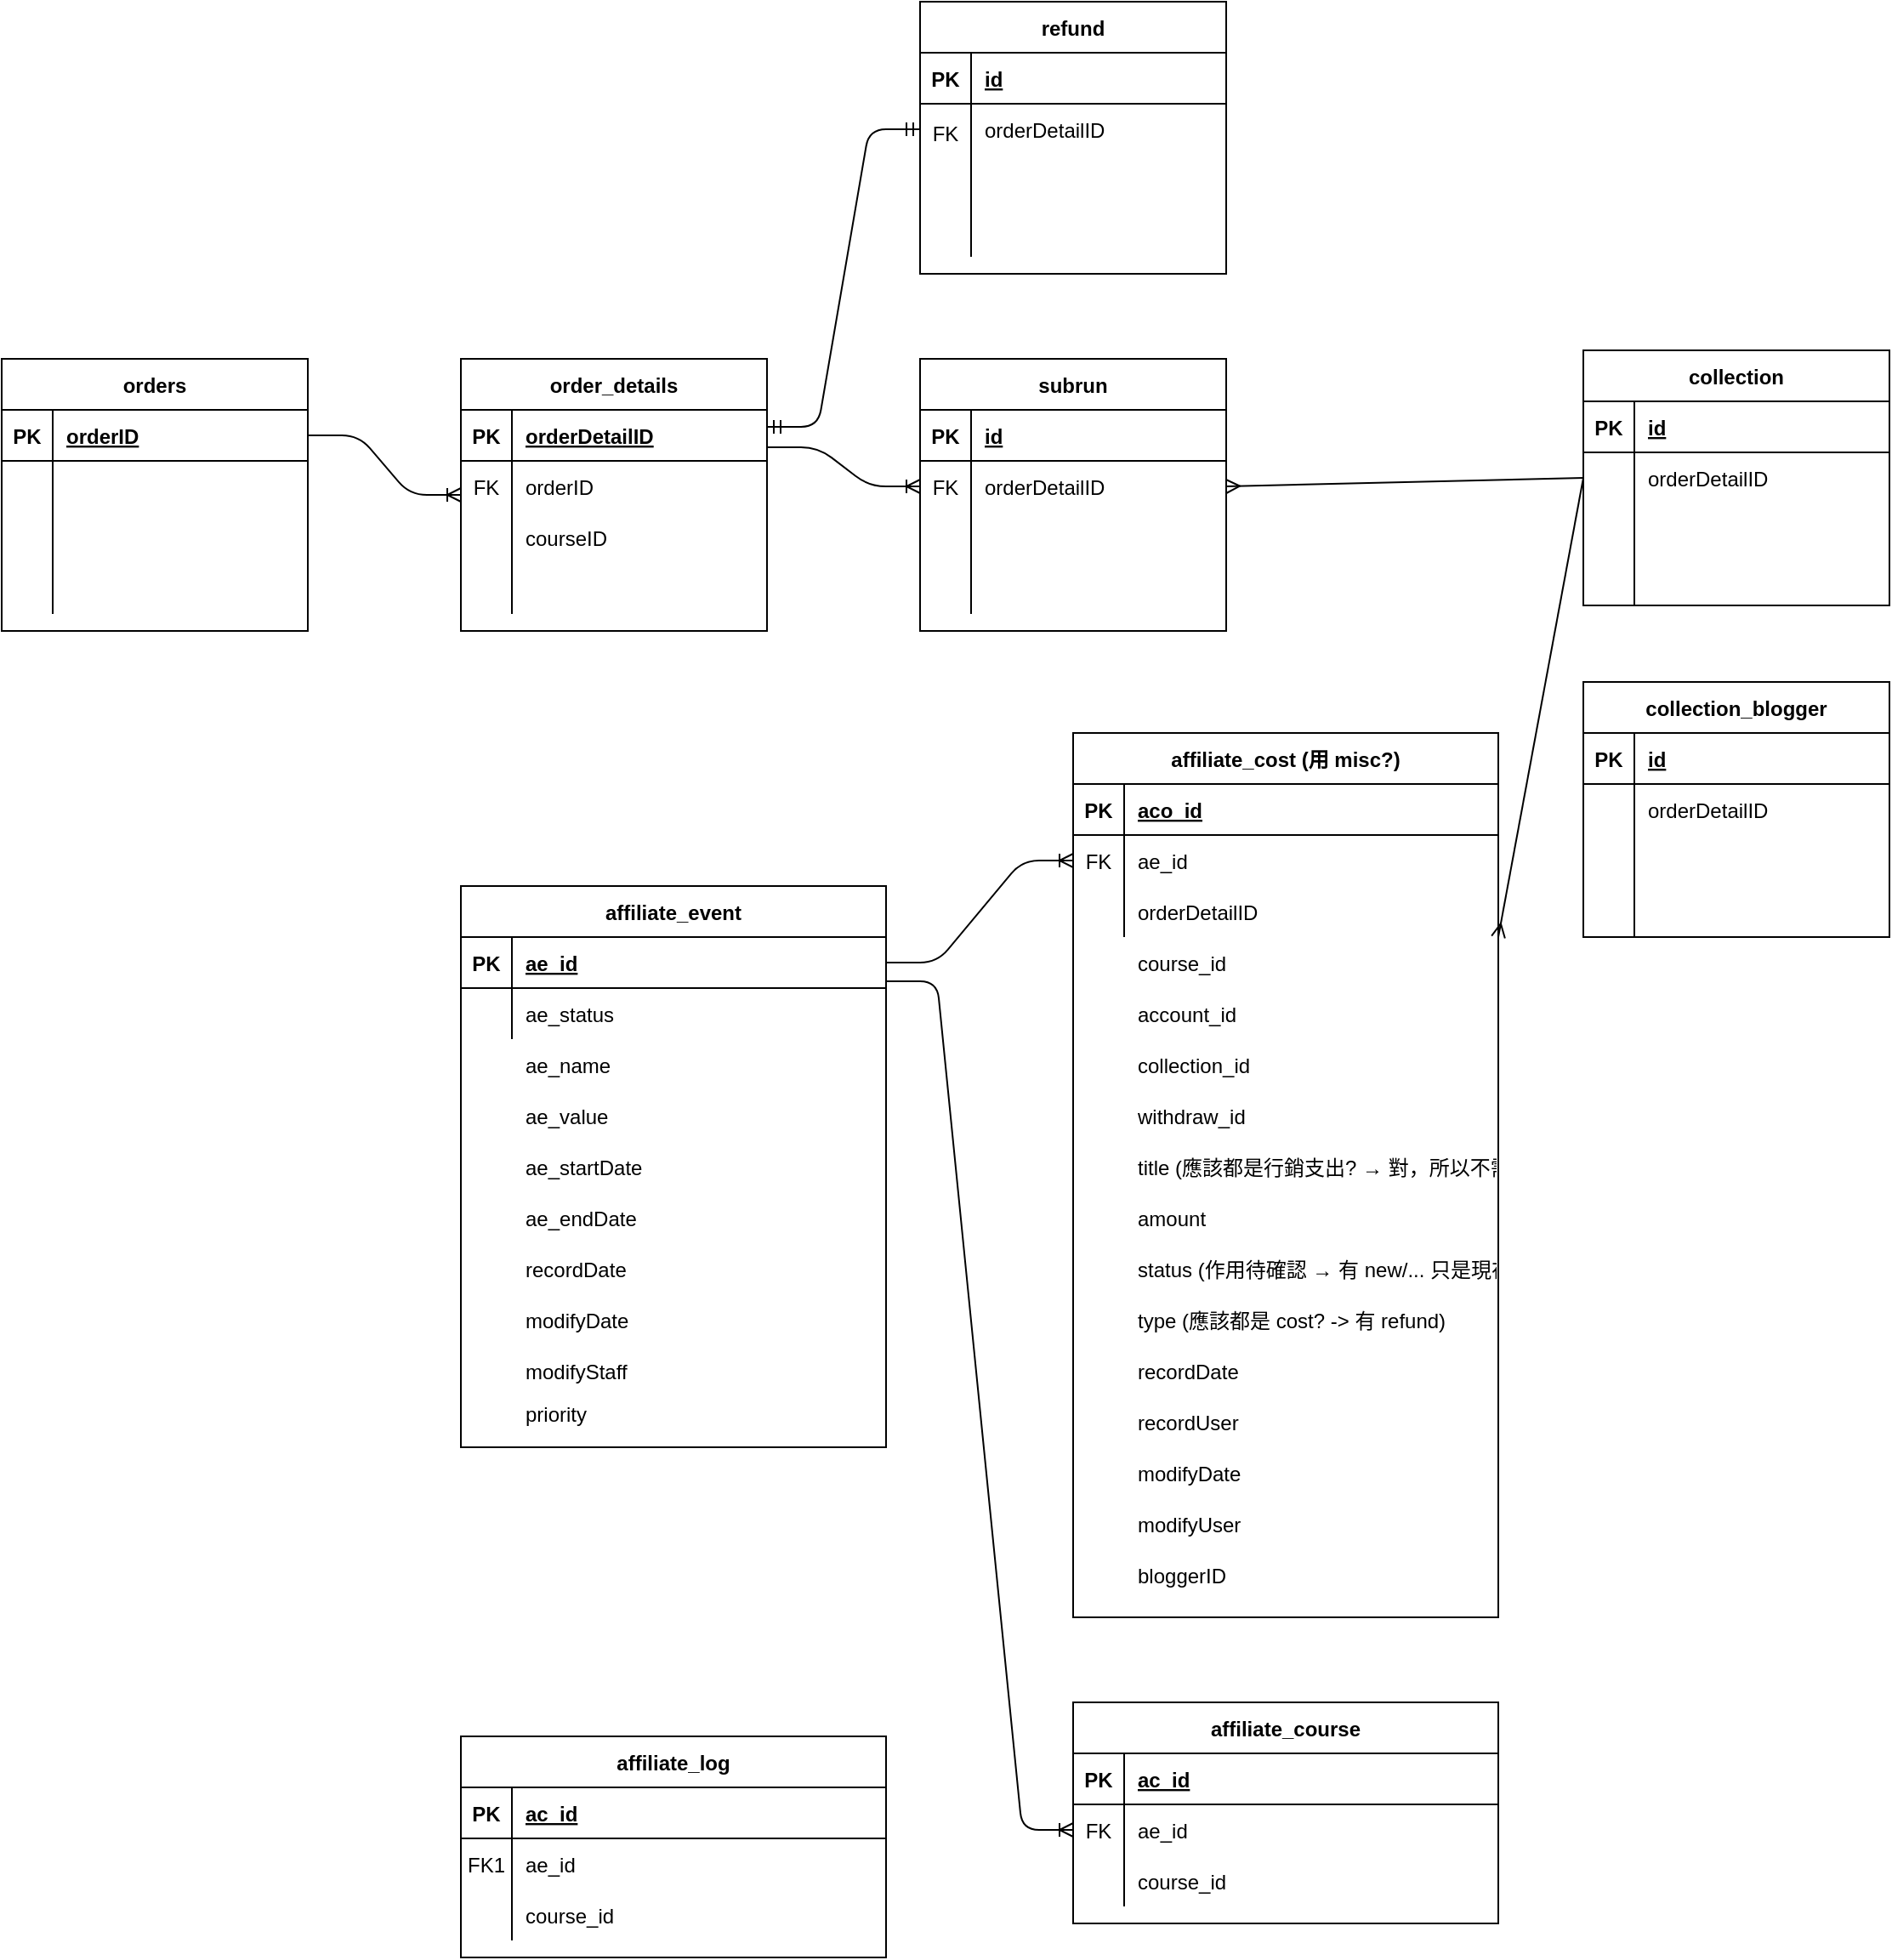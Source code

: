 <mxfile version="13.6.2" type="github">
  <diagram id="R2lEEEUBdFMjLlhIrx00" name="Page-1">
    <mxGraphModel dx="1796" dy="1650" grid="1" gridSize="10" guides="1" tooltips="1" connect="1" arrows="1" fold="1" page="1" pageScale="1" pageWidth="850" pageHeight="1100" math="0" shadow="0" extFonts="Permanent Marker^https://fonts.googleapis.com/css?family=Permanent+Marker">
      <root>
        <mxCell id="0" />
        <mxCell id="1" parent="0" />
        <mxCell id="XPg9PzQZyJ1UFa8llITL-59" value="account_id" style="shape=partialRectangle;overflow=hidden;connectable=0;fillColor=none;top=0;left=0;bottom=0;right=0;align=left;spacingLeft=6;" parent="1" vertex="1">
          <mxGeometry x="220" y="340" width="220" height="30" as="geometry" />
        </mxCell>
        <mxCell id="XPg9PzQZyJ1UFa8llITL-60" value="ae_name" style="shape=partialRectangle;overflow=hidden;connectable=0;fillColor=none;top=0;left=0;bottom=0;right=0;align=left;spacingLeft=6;" parent="1" vertex="1">
          <mxGeometry x="-140" y="370" width="220" height="30" as="geometry" />
        </mxCell>
        <mxCell id="XPg9PzQZyJ1UFa8llITL-61" value="ae_value" style="shape=partialRectangle;overflow=hidden;connectable=0;fillColor=none;top=0;left=0;bottom=0;right=0;align=left;spacingLeft=6;" parent="1" vertex="1">
          <mxGeometry x="-140" y="400" width="220" height="30" as="geometry" />
        </mxCell>
        <mxCell id="XPg9PzQZyJ1UFa8llITL-62" value="ae_startDate" style="shape=partialRectangle;overflow=hidden;connectable=0;fillColor=none;top=0;left=0;bottom=0;right=0;align=left;spacingLeft=6;" parent="1" vertex="1">
          <mxGeometry x="-140" y="430" width="220" height="30" as="geometry" />
        </mxCell>
        <mxCell id="XPg9PzQZyJ1UFa8llITL-63" value="ae_endDate" style="shape=partialRectangle;overflow=hidden;connectable=0;fillColor=none;top=0;left=0;bottom=0;right=0;align=left;spacingLeft=6;" parent="1" vertex="1">
          <mxGeometry x="-140" y="460" width="220" height="30" as="geometry" />
        </mxCell>
        <mxCell id="XPg9PzQZyJ1UFa8llITL-64" value="recordDate" style="shape=partialRectangle;overflow=hidden;connectable=0;fillColor=none;top=0;left=0;bottom=0;right=0;align=left;spacingLeft=6;" parent="1" vertex="1">
          <mxGeometry x="-140" y="490" width="220" height="30" as="geometry" />
        </mxCell>
        <mxCell id="XPg9PzQZyJ1UFa8llITL-65" value="modifyDate" style="shape=partialRectangle;overflow=hidden;connectable=0;fillColor=none;top=0;left=0;bottom=0;right=0;align=left;spacingLeft=6;" parent="1" vertex="1">
          <mxGeometry x="-140" y="520" width="220" height="30" as="geometry" />
        </mxCell>
        <mxCell id="XPg9PzQZyJ1UFa8llITL-66" value="modifyStaff" style="shape=partialRectangle;overflow=hidden;connectable=0;fillColor=none;top=0;left=0;bottom=0;right=0;align=left;spacingLeft=6;" parent="1" vertex="1">
          <mxGeometry x="-140" y="550" width="220" height="30" as="geometry" />
        </mxCell>
        <mxCell id="XPg9PzQZyJ1UFa8llITL-67" value="collection_id" style="shape=partialRectangle;overflow=hidden;connectable=0;fillColor=none;top=0;left=0;bottom=0;right=0;align=left;spacingLeft=6;" parent="1" vertex="1">
          <mxGeometry x="220" y="370" width="220" height="30" as="geometry" />
        </mxCell>
        <mxCell id="XPg9PzQZyJ1UFa8llITL-68" value="withdraw_id" style="shape=partialRectangle;overflow=hidden;connectable=0;fillColor=none;top=0;left=0;bottom=0;right=0;align=left;spacingLeft=6;" parent="1" vertex="1">
          <mxGeometry x="220" y="400" width="220" height="30" as="geometry" />
        </mxCell>
        <mxCell id="XPg9PzQZyJ1UFa8llITL-69" value="title (應該都是行銷支出? → 對，所以不需要)" style="shape=partialRectangle;overflow=hidden;connectable=0;fillColor=none;top=0;left=0;bottom=0;right=0;align=left;spacingLeft=6;" parent="1" vertex="1">
          <mxGeometry x="220" y="430" width="220" height="30" as="geometry" />
        </mxCell>
        <mxCell id="XPg9PzQZyJ1UFa8llITL-70" value="amount" style="shape=partialRectangle;overflow=hidden;connectable=0;fillColor=none;top=0;left=0;bottom=0;right=0;align=left;spacingLeft=6;" parent="1" vertex="1">
          <mxGeometry x="220" y="460" width="220" height="30" as="geometry" />
        </mxCell>
        <mxCell id="XPg9PzQZyJ1UFa8llITL-71" value="status (作用待確認 → 有 new/... 只是現在沒有 要加上)" style="shape=partialRectangle;overflow=hidden;connectable=0;fillColor=none;top=0;left=0;bottom=0;right=0;align=left;spacingLeft=6;" parent="1" vertex="1">
          <mxGeometry x="220" y="490" width="220" height="30" as="geometry" />
        </mxCell>
        <mxCell id="XPg9PzQZyJ1UFa8llITL-72" value="type (應該都是 cost? -&gt; 有 refund)" style="shape=partialRectangle;overflow=hidden;connectable=0;fillColor=none;top=0;left=0;bottom=0;right=0;align=left;spacingLeft=6;" parent="1" vertex="1">
          <mxGeometry x="220" y="520" width="220" height="30" as="geometry" />
        </mxCell>
        <mxCell id="XPg9PzQZyJ1UFa8llITL-73" value="recordDate" style="shape=partialRectangle;overflow=hidden;connectable=0;fillColor=none;top=0;left=0;bottom=0;right=0;align=left;spacingLeft=6;" parent="1" vertex="1">
          <mxGeometry x="220" y="550" width="220" height="30" as="geometry" />
        </mxCell>
        <mxCell id="XPg9PzQZyJ1UFa8llITL-74" value="recordUser" style="shape=partialRectangle;overflow=hidden;connectable=0;fillColor=none;top=0;left=0;bottom=0;right=0;align=left;spacingLeft=6;" parent="1" vertex="1">
          <mxGeometry x="220" y="580" width="220" height="30" as="geometry" />
        </mxCell>
        <mxCell id="XPg9PzQZyJ1UFa8llITL-75" value="modifyDate" style="shape=partialRectangle;overflow=hidden;connectable=0;fillColor=none;top=0;left=0;bottom=0;right=0;align=left;spacingLeft=6;" parent="1" vertex="1">
          <mxGeometry x="220" y="610" width="220" height="30" as="geometry" />
        </mxCell>
        <mxCell id="XPg9PzQZyJ1UFa8llITL-77" value="orders" style="shape=table;startSize=30;container=1;collapsible=1;childLayout=tableLayout;fixedRows=1;rowLines=0;fontStyle=1;align=center;resizeLast=1;" parent="1" vertex="1">
          <mxGeometry x="-440" y="-30" width="180" height="160" as="geometry" />
        </mxCell>
        <mxCell id="XPg9PzQZyJ1UFa8llITL-78" value="" style="shape=partialRectangle;collapsible=0;dropTarget=0;pointerEvents=0;fillColor=none;top=0;left=0;bottom=1;right=0;points=[[0,0.5],[1,0.5]];portConstraint=eastwest;" parent="XPg9PzQZyJ1UFa8llITL-77" vertex="1">
          <mxGeometry y="30" width="180" height="30" as="geometry" />
        </mxCell>
        <mxCell id="XPg9PzQZyJ1UFa8llITL-79" value="PK" style="shape=partialRectangle;connectable=0;fillColor=none;top=0;left=0;bottom=0;right=0;fontStyle=1;overflow=hidden;" parent="XPg9PzQZyJ1UFa8llITL-78" vertex="1">
          <mxGeometry width="30" height="30" as="geometry" />
        </mxCell>
        <mxCell id="XPg9PzQZyJ1UFa8llITL-80" value="orderID" style="shape=partialRectangle;connectable=0;fillColor=none;top=0;left=0;bottom=0;right=0;align=left;spacingLeft=6;fontStyle=5;overflow=hidden;" parent="XPg9PzQZyJ1UFa8llITL-78" vertex="1">
          <mxGeometry x="30" width="150" height="30" as="geometry" />
        </mxCell>
        <mxCell id="XPg9PzQZyJ1UFa8llITL-81" value="" style="shape=partialRectangle;collapsible=0;dropTarget=0;pointerEvents=0;fillColor=none;top=0;left=0;bottom=0;right=0;points=[[0,0.5],[1,0.5]];portConstraint=eastwest;" parent="XPg9PzQZyJ1UFa8llITL-77" vertex="1">
          <mxGeometry y="60" width="180" height="30" as="geometry" />
        </mxCell>
        <mxCell id="XPg9PzQZyJ1UFa8llITL-82" value="" style="shape=partialRectangle;connectable=0;fillColor=none;top=0;left=0;bottom=0;right=0;editable=1;overflow=hidden;" parent="XPg9PzQZyJ1UFa8llITL-81" vertex="1">
          <mxGeometry width="30" height="30" as="geometry" />
        </mxCell>
        <mxCell id="XPg9PzQZyJ1UFa8llITL-83" value="" style="shape=partialRectangle;connectable=0;fillColor=none;top=0;left=0;bottom=0;right=0;align=left;spacingLeft=6;overflow=hidden;" parent="XPg9PzQZyJ1UFa8llITL-81" vertex="1">
          <mxGeometry x="30" width="150" height="30" as="geometry" />
        </mxCell>
        <mxCell id="XPg9PzQZyJ1UFa8llITL-84" value="" style="shape=partialRectangle;collapsible=0;dropTarget=0;pointerEvents=0;fillColor=none;top=0;left=0;bottom=0;right=0;points=[[0,0.5],[1,0.5]];portConstraint=eastwest;" parent="XPg9PzQZyJ1UFa8llITL-77" vertex="1">
          <mxGeometry y="90" width="180" height="30" as="geometry" />
        </mxCell>
        <mxCell id="XPg9PzQZyJ1UFa8llITL-85" value="" style="shape=partialRectangle;connectable=0;fillColor=none;top=0;left=0;bottom=0;right=0;editable=1;overflow=hidden;" parent="XPg9PzQZyJ1UFa8llITL-84" vertex="1">
          <mxGeometry width="30" height="30" as="geometry" />
        </mxCell>
        <mxCell id="XPg9PzQZyJ1UFa8llITL-86" value="" style="shape=partialRectangle;connectable=0;fillColor=none;top=0;left=0;bottom=0;right=0;align=left;spacingLeft=6;overflow=hidden;" parent="XPg9PzQZyJ1UFa8llITL-84" vertex="1">
          <mxGeometry x="30" width="150" height="30" as="geometry" />
        </mxCell>
        <mxCell id="XPg9PzQZyJ1UFa8llITL-87" value="" style="shape=partialRectangle;collapsible=0;dropTarget=0;pointerEvents=0;fillColor=none;top=0;left=0;bottom=0;right=0;points=[[0,0.5],[1,0.5]];portConstraint=eastwest;" parent="XPg9PzQZyJ1UFa8llITL-77" vertex="1">
          <mxGeometry y="120" width="180" height="30" as="geometry" />
        </mxCell>
        <mxCell id="XPg9PzQZyJ1UFa8llITL-88" value="" style="shape=partialRectangle;connectable=0;fillColor=none;top=0;left=0;bottom=0;right=0;editable=1;overflow=hidden;" parent="XPg9PzQZyJ1UFa8llITL-87" vertex="1">
          <mxGeometry width="30" height="30" as="geometry" />
        </mxCell>
        <mxCell id="XPg9PzQZyJ1UFa8llITL-89" value="" style="shape=partialRectangle;connectable=0;fillColor=none;top=0;left=0;bottom=0;right=0;align=left;spacingLeft=6;overflow=hidden;" parent="XPg9PzQZyJ1UFa8llITL-87" vertex="1">
          <mxGeometry x="30" width="150" height="30" as="geometry" />
        </mxCell>
        <mxCell id="XPg9PzQZyJ1UFa8llITL-90" value="order_details" style="shape=table;startSize=30;container=1;collapsible=1;childLayout=tableLayout;fixedRows=1;rowLines=0;fontStyle=1;align=center;resizeLast=1;" parent="1" vertex="1">
          <mxGeometry x="-170" y="-30" width="180" height="160" as="geometry" />
        </mxCell>
        <mxCell id="XPg9PzQZyJ1UFa8llITL-91" value="" style="shape=partialRectangle;collapsible=0;dropTarget=0;pointerEvents=0;fillColor=none;top=0;left=0;bottom=1;right=0;points=[[0,0.5],[1,0.5]];portConstraint=eastwest;" parent="XPg9PzQZyJ1UFa8llITL-90" vertex="1">
          <mxGeometry y="30" width="180" height="30" as="geometry" />
        </mxCell>
        <mxCell id="XPg9PzQZyJ1UFa8llITL-92" value="PK" style="shape=partialRectangle;connectable=0;fillColor=none;top=0;left=0;bottom=0;right=0;fontStyle=1;overflow=hidden;" parent="XPg9PzQZyJ1UFa8llITL-91" vertex="1">
          <mxGeometry width="30" height="30" as="geometry" />
        </mxCell>
        <mxCell id="XPg9PzQZyJ1UFa8llITL-93" value="orderDetailID" style="shape=partialRectangle;connectable=0;fillColor=none;top=0;left=0;bottom=0;right=0;align=left;spacingLeft=6;fontStyle=5;overflow=hidden;" parent="XPg9PzQZyJ1UFa8llITL-91" vertex="1">
          <mxGeometry x="30" width="150" height="30" as="geometry" />
        </mxCell>
        <mxCell id="XPg9PzQZyJ1UFa8llITL-94" value="" style="shape=partialRectangle;collapsible=0;dropTarget=0;pointerEvents=0;fillColor=none;top=0;left=0;bottom=0;right=0;points=[[0,0.5],[1,0.5]];portConstraint=eastwest;" parent="XPg9PzQZyJ1UFa8llITL-90" vertex="1">
          <mxGeometry y="60" width="180" height="30" as="geometry" />
        </mxCell>
        <mxCell id="XPg9PzQZyJ1UFa8llITL-95" value="" style="shape=partialRectangle;connectable=0;fillColor=none;top=0;left=0;bottom=0;right=0;editable=1;overflow=hidden;" parent="XPg9PzQZyJ1UFa8llITL-94" vertex="1">
          <mxGeometry width="30" height="30" as="geometry" />
        </mxCell>
        <mxCell id="XPg9PzQZyJ1UFa8llITL-96" value="orderID" style="shape=partialRectangle;connectable=0;fillColor=none;top=0;left=0;bottom=0;right=0;align=left;spacingLeft=6;overflow=hidden;" parent="XPg9PzQZyJ1UFa8llITL-94" vertex="1">
          <mxGeometry x="30" width="150" height="30" as="geometry" />
        </mxCell>
        <mxCell id="XPg9PzQZyJ1UFa8llITL-97" value="" style="shape=partialRectangle;collapsible=0;dropTarget=0;pointerEvents=0;fillColor=none;top=0;left=0;bottom=0;right=0;points=[[0,0.5],[1,0.5]];portConstraint=eastwest;" parent="XPg9PzQZyJ1UFa8llITL-90" vertex="1">
          <mxGeometry y="90" width="180" height="30" as="geometry" />
        </mxCell>
        <mxCell id="XPg9PzQZyJ1UFa8llITL-98" value="" style="shape=partialRectangle;connectable=0;fillColor=none;top=0;left=0;bottom=0;right=0;editable=1;overflow=hidden;" parent="XPg9PzQZyJ1UFa8llITL-97" vertex="1">
          <mxGeometry width="30" height="30" as="geometry" />
        </mxCell>
        <mxCell id="XPg9PzQZyJ1UFa8llITL-99" value="" style="shape=partialRectangle;connectable=0;fillColor=none;top=0;left=0;bottom=0;right=0;align=left;spacingLeft=6;overflow=hidden;" parent="XPg9PzQZyJ1UFa8llITL-97" vertex="1">
          <mxGeometry x="30" width="150" height="30" as="geometry" />
        </mxCell>
        <mxCell id="XPg9PzQZyJ1UFa8llITL-100" value="" style="shape=partialRectangle;collapsible=0;dropTarget=0;pointerEvents=0;fillColor=none;top=0;left=0;bottom=0;right=0;points=[[0,0.5],[1,0.5]];portConstraint=eastwest;" parent="XPg9PzQZyJ1UFa8llITL-90" vertex="1">
          <mxGeometry y="120" width="180" height="30" as="geometry" />
        </mxCell>
        <mxCell id="XPg9PzQZyJ1UFa8llITL-101" value="" style="shape=partialRectangle;connectable=0;fillColor=none;top=0;left=0;bottom=0;right=0;editable=1;overflow=hidden;" parent="XPg9PzQZyJ1UFa8llITL-100" vertex="1">
          <mxGeometry width="30" height="30" as="geometry" />
        </mxCell>
        <mxCell id="XPg9PzQZyJ1UFa8llITL-102" value="" style="shape=partialRectangle;connectable=0;fillColor=none;top=0;left=0;bottom=0;right=0;align=left;spacingLeft=6;overflow=hidden;" parent="XPg9PzQZyJ1UFa8llITL-100" vertex="1">
          <mxGeometry x="30" width="150" height="30" as="geometry" />
        </mxCell>
        <mxCell id="XPg9PzQZyJ1UFa8llITL-76" value="modifyUser" style="shape=partialRectangle;overflow=hidden;connectable=0;fillColor=none;top=0;left=0;bottom=0;right=0;align=left;spacingLeft=6;" parent="1" vertex="1">
          <mxGeometry x="220" y="640" width="220" height="30" as="geometry" />
        </mxCell>
        <mxCell id="XPg9PzQZyJ1UFa8llITL-103" value="subrun" style="shape=table;startSize=30;container=1;collapsible=1;childLayout=tableLayout;fixedRows=1;rowLines=0;fontStyle=1;align=center;resizeLast=1;" parent="1" vertex="1">
          <mxGeometry x="100" y="-30" width="180" height="160" as="geometry" />
        </mxCell>
        <mxCell id="XPg9PzQZyJ1UFa8llITL-104" value="" style="shape=partialRectangle;collapsible=0;dropTarget=0;pointerEvents=0;fillColor=none;top=0;left=0;bottom=1;right=0;points=[[0,0.5],[1,0.5]];portConstraint=eastwest;" parent="XPg9PzQZyJ1UFa8llITL-103" vertex="1">
          <mxGeometry y="30" width="180" height="30" as="geometry" />
        </mxCell>
        <mxCell id="XPg9PzQZyJ1UFa8llITL-105" value="PK" style="shape=partialRectangle;connectable=0;fillColor=none;top=0;left=0;bottom=0;right=0;fontStyle=1;overflow=hidden;" parent="XPg9PzQZyJ1UFa8llITL-104" vertex="1">
          <mxGeometry width="30" height="30" as="geometry" />
        </mxCell>
        <mxCell id="XPg9PzQZyJ1UFa8llITL-106" value="id" style="shape=partialRectangle;connectable=0;fillColor=none;top=0;left=0;bottom=0;right=0;align=left;spacingLeft=6;fontStyle=5;overflow=hidden;" parent="XPg9PzQZyJ1UFa8llITL-104" vertex="1">
          <mxGeometry x="30" width="150" height="30" as="geometry" />
        </mxCell>
        <mxCell id="XPg9PzQZyJ1UFa8llITL-107" value="" style="shape=partialRectangle;collapsible=0;dropTarget=0;pointerEvents=0;fillColor=none;top=0;left=0;bottom=0;right=0;points=[[0,0.5],[1,0.5]];portConstraint=eastwest;" parent="XPg9PzQZyJ1UFa8llITL-103" vertex="1">
          <mxGeometry y="60" width="180" height="30" as="geometry" />
        </mxCell>
        <mxCell id="XPg9PzQZyJ1UFa8llITL-108" value="" style="shape=partialRectangle;connectable=0;fillColor=none;top=0;left=0;bottom=0;right=0;editable=1;overflow=hidden;" parent="XPg9PzQZyJ1UFa8llITL-107" vertex="1">
          <mxGeometry width="30" height="30" as="geometry" />
        </mxCell>
        <mxCell id="XPg9PzQZyJ1UFa8llITL-109" value="orderDetailID" style="shape=partialRectangle;connectable=0;fillColor=none;top=0;left=0;bottom=0;right=0;align=left;spacingLeft=6;overflow=hidden;" parent="XPg9PzQZyJ1UFa8llITL-107" vertex="1">
          <mxGeometry x="30" width="150" height="30" as="geometry" />
        </mxCell>
        <mxCell id="XPg9PzQZyJ1UFa8llITL-110" value="" style="shape=partialRectangle;collapsible=0;dropTarget=0;pointerEvents=0;fillColor=none;top=0;left=0;bottom=0;right=0;points=[[0,0.5],[1,0.5]];portConstraint=eastwest;" parent="XPg9PzQZyJ1UFa8llITL-103" vertex="1">
          <mxGeometry y="90" width="180" height="30" as="geometry" />
        </mxCell>
        <mxCell id="XPg9PzQZyJ1UFa8llITL-111" value="" style="shape=partialRectangle;connectable=0;fillColor=none;top=0;left=0;bottom=0;right=0;editable=1;overflow=hidden;" parent="XPg9PzQZyJ1UFa8llITL-110" vertex="1">
          <mxGeometry width="30" height="30" as="geometry" />
        </mxCell>
        <mxCell id="XPg9PzQZyJ1UFa8llITL-112" value="" style="shape=partialRectangle;connectable=0;fillColor=none;top=0;left=0;bottom=0;right=0;align=left;spacingLeft=6;overflow=hidden;" parent="XPg9PzQZyJ1UFa8llITL-110" vertex="1">
          <mxGeometry x="30" width="150" height="30" as="geometry" />
        </mxCell>
        <mxCell id="XPg9PzQZyJ1UFa8llITL-113" value="" style="shape=partialRectangle;collapsible=0;dropTarget=0;pointerEvents=0;fillColor=none;top=0;left=0;bottom=0;right=0;points=[[0,0.5],[1,0.5]];portConstraint=eastwest;" parent="XPg9PzQZyJ1UFa8llITL-103" vertex="1">
          <mxGeometry y="120" width="180" height="30" as="geometry" />
        </mxCell>
        <mxCell id="XPg9PzQZyJ1UFa8llITL-114" value="" style="shape=partialRectangle;connectable=0;fillColor=none;top=0;left=0;bottom=0;right=0;editable=1;overflow=hidden;" parent="XPg9PzQZyJ1UFa8llITL-113" vertex="1">
          <mxGeometry width="30" height="30" as="geometry" />
        </mxCell>
        <mxCell id="XPg9PzQZyJ1UFa8llITL-115" value="" style="shape=partialRectangle;connectable=0;fillColor=none;top=0;left=0;bottom=0;right=0;align=left;spacingLeft=6;overflow=hidden;" parent="XPg9PzQZyJ1UFa8llITL-113" vertex="1">
          <mxGeometry x="30" width="150" height="30" as="geometry" />
        </mxCell>
        <mxCell id="XPg9PzQZyJ1UFa8llITL-116" value="refund" style="shape=table;startSize=30;container=1;collapsible=1;childLayout=tableLayout;fixedRows=1;rowLines=0;fontStyle=1;align=center;resizeLast=1;" parent="1" vertex="1">
          <mxGeometry x="100" y="-240" width="180" height="160" as="geometry" />
        </mxCell>
        <mxCell id="XPg9PzQZyJ1UFa8llITL-117" value="" style="shape=partialRectangle;collapsible=0;dropTarget=0;pointerEvents=0;fillColor=none;top=0;left=0;bottom=1;right=0;points=[[0,0.5],[1,0.5]];portConstraint=eastwest;" parent="XPg9PzQZyJ1UFa8llITL-116" vertex="1">
          <mxGeometry y="30" width="180" height="30" as="geometry" />
        </mxCell>
        <mxCell id="XPg9PzQZyJ1UFa8llITL-118" value="PK" style="shape=partialRectangle;connectable=0;fillColor=none;top=0;left=0;bottom=0;right=0;fontStyle=1;overflow=hidden;" parent="XPg9PzQZyJ1UFa8llITL-117" vertex="1">
          <mxGeometry width="30" height="30" as="geometry" />
        </mxCell>
        <mxCell id="XPg9PzQZyJ1UFa8llITL-119" value="id" style="shape=partialRectangle;connectable=0;fillColor=none;top=0;left=0;bottom=0;right=0;align=left;spacingLeft=6;fontStyle=5;overflow=hidden;" parent="XPg9PzQZyJ1UFa8llITL-117" vertex="1">
          <mxGeometry x="30" width="150" height="30" as="geometry" />
        </mxCell>
        <mxCell id="XPg9PzQZyJ1UFa8llITL-120" value="" style="shape=partialRectangle;collapsible=0;dropTarget=0;pointerEvents=0;fillColor=none;top=0;left=0;bottom=0;right=0;points=[[0,0.5],[1,0.5]];portConstraint=eastwest;" parent="XPg9PzQZyJ1UFa8llITL-116" vertex="1">
          <mxGeometry y="60" width="180" height="30" as="geometry" />
        </mxCell>
        <mxCell id="XPg9PzQZyJ1UFa8llITL-121" value="" style="shape=partialRectangle;connectable=0;fillColor=none;top=0;left=0;bottom=0;right=0;editable=1;overflow=hidden;" parent="XPg9PzQZyJ1UFa8llITL-120" vertex="1">
          <mxGeometry width="30" height="30" as="geometry" />
        </mxCell>
        <mxCell id="XPg9PzQZyJ1UFa8llITL-122" value="orderDetailID" style="shape=partialRectangle;connectable=0;fillColor=none;top=0;left=0;bottom=0;right=0;align=left;spacingLeft=6;overflow=hidden;" parent="XPg9PzQZyJ1UFa8llITL-120" vertex="1">
          <mxGeometry x="30" width="150" height="30" as="geometry" />
        </mxCell>
        <mxCell id="XPg9PzQZyJ1UFa8llITL-123" value="" style="shape=partialRectangle;collapsible=0;dropTarget=0;pointerEvents=0;fillColor=none;top=0;left=0;bottom=0;right=0;points=[[0,0.5],[1,0.5]];portConstraint=eastwest;" parent="XPg9PzQZyJ1UFa8llITL-116" vertex="1">
          <mxGeometry y="90" width="180" height="30" as="geometry" />
        </mxCell>
        <mxCell id="XPg9PzQZyJ1UFa8llITL-124" value="" style="shape=partialRectangle;connectable=0;fillColor=none;top=0;left=0;bottom=0;right=0;editable=1;overflow=hidden;" parent="XPg9PzQZyJ1UFa8llITL-123" vertex="1">
          <mxGeometry width="30" height="30" as="geometry" />
        </mxCell>
        <mxCell id="XPg9PzQZyJ1UFa8llITL-125" value="" style="shape=partialRectangle;connectable=0;fillColor=none;top=0;left=0;bottom=0;right=0;align=left;spacingLeft=6;overflow=hidden;" parent="XPg9PzQZyJ1UFa8llITL-123" vertex="1">
          <mxGeometry x="30" width="150" height="30" as="geometry" />
        </mxCell>
        <mxCell id="XPg9PzQZyJ1UFa8llITL-126" value="" style="shape=partialRectangle;collapsible=0;dropTarget=0;pointerEvents=0;fillColor=none;top=0;left=0;bottom=0;right=0;points=[[0,0.5],[1,0.5]];portConstraint=eastwest;" parent="XPg9PzQZyJ1UFa8llITL-116" vertex="1">
          <mxGeometry y="120" width="180" height="30" as="geometry" />
        </mxCell>
        <mxCell id="XPg9PzQZyJ1UFa8llITL-127" value="" style="shape=partialRectangle;connectable=0;fillColor=none;top=0;left=0;bottom=0;right=0;editable=1;overflow=hidden;" parent="XPg9PzQZyJ1UFa8llITL-126" vertex="1">
          <mxGeometry width="30" height="30" as="geometry" />
        </mxCell>
        <mxCell id="XPg9PzQZyJ1UFa8llITL-128" value="" style="shape=partialRectangle;connectable=0;fillColor=none;top=0;left=0;bottom=0;right=0;align=left;spacingLeft=6;overflow=hidden;" parent="XPg9PzQZyJ1UFa8llITL-126" vertex="1">
          <mxGeometry x="30" width="150" height="30" as="geometry" />
        </mxCell>
        <mxCell id="XPg9PzQZyJ1UFa8llITL-129" value="FK" style="shape=partialRectangle;overflow=hidden;connectable=0;fillColor=none;top=0;left=0;bottom=0;right=0;" parent="1" vertex="1">
          <mxGeometry x="-170" y="30" width="30" height="30" as="geometry" />
        </mxCell>
        <mxCell id="XPg9PzQZyJ1UFa8llITL-130" value="" style="edgeStyle=entityRelationEdgeStyle;fontSize=12;html=1;endArrow=ERoneToMany;exitX=1;exitY=0.5;exitDx=0;exitDy=0;" parent="1" source="XPg9PzQZyJ1UFa8llITL-78" edge="1">
          <mxGeometry width="100" height="100" relative="1" as="geometry">
            <mxPoint x="40" y="140" as="sourcePoint" />
            <mxPoint x="-170" y="50" as="targetPoint" />
          </mxGeometry>
        </mxCell>
        <mxCell id="XPg9PzQZyJ1UFa8llITL-131" value="" style="edgeStyle=entityRelationEdgeStyle;fontSize=12;html=1;endArrow=ERoneToMany;exitX=1;exitY=0.733;exitDx=0;exitDy=0;exitPerimeter=0;" parent="1" source="XPg9PzQZyJ1UFa8llITL-91" edge="1">
          <mxGeometry width="100" height="100" relative="1" as="geometry">
            <mxPoint x="10" y="10" as="sourcePoint" />
            <mxPoint x="100" y="45" as="targetPoint" />
          </mxGeometry>
        </mxCell>
        <mxCell id="XPg9PzQZyJ1UFa8llITL-133" value="" style="edgeStyle=entityRelationEdgeStyle;fontSize=12;html=1;endArrow=ERmandOne;startArrow=ERmandOne;entryX=0;entryY=0.5;entryDx=0;entryDy=0;" parent="1" target="XPg9PzQZyJ1UFa8llITL-120" edge="1">
          <mxGeometry width="100" height="100" relative="1" as="geometry">
            <mxPoint x="10" y="10" as="sourcePoint" />
            <mxPoint x="110" y="-90" as="targetPoint" />
          </mxGeometry>
        </mxCell>
        <mxCell id="XPg9PzQZyJ1UFa8llITL-134" value="" style="edgeStyle=entityRelationEdgeStyle;fontSize=12;html=1;endArrow=ERoneToMany;entryX=0;entryY=0.5;entryDx=0;entryDy=0;exitX=1;exitY=0.5;exitDx=0;exitDy=0;" parent="1" source="XPg9PzQZyJ1UFa8llITL-24" target="XPg9PzQZyJ1UFa8llITL-17" edge="1">
          <mxGeometry width="100" height="100" relative="1" as="geometry">
            <mxPoint x="80" y="270" as="sourcePoint" />
            <mxPoint x="180" y="170" as="targetPoint" />
          </mxGeometry>
        </mxCell>
        <mxCell id="XPg9PzQZyJ1UFa8llITL-138" value="" style="edgeStyle=entityRelationEdgeStyle;fontSize=12;html=1;endArrow=ERoneToMany;exitX=1;exitY=0.867;exitDx=0;exitDy=0;exitPerimeter=0;entryX=0;entryY=0.5;entryDx=0;entryDy=0;" parent="1" source="XPg9PzQZyJ1UFa8llITL-24" target="XPg9PzQZyJ1UFa8llITL-7" edge="1">
          <mxGeometry width="100" height="100" relative="1" as="geometry">
            <mxPoint x="110" y="700" as="sourcePoint" />
            <mxPoint x="210" y="600" as="targetPoint" />
          </mxGeometry>
        </mxCell>
        <mxCell id="XPg9PzQZyJ1UFa8llITL-13" value="affiliate_cost (用 misc?)" style="shape=table;startSize=30;container=1;collapsible=1;childLayout=tableLayout;fixedRows=1;rowLines=0;fontStyle=1;align=center;resizeLast=1;" parent="1" vertex="1">
          <mxGeometry x="190" y="190" width="250" height="520" as="geometry" />
        </mxCell>
        <mxCell id="XPg9PzQZyJ1UFa8llITL-14" value="" style="shape=partialRectangle;collapsible=0;dropTarget=0;pointerEvents=0;fillColor=none;points=[[0,0.5],[1,0.5]];portConstraint=eastwest;top=0;left=0;right=0;bottom=1;" parent="XPg9PzQZyJ1UFa8llITL-13" vertex="1">
          <mxGeometry y="30" width="250" height="30" as="geometry" />
        </mxCell>
        <mxCell id="XPg9PzQZyJ1UFa8llITL-15" value="PK" style="shape=partialRectangle;overflow=hidden;connectable=0;fillColor=none;top=0;left=0;bottom=0;right=0;fontStyle=1;" parent="XPg9PzQZyJ1UFa8llITL-14" vertex="1">
          <mxGeometry width="30" height="30" as="geometry" />
        </mxCell>
        <mxCell id="XPg9PzQZyJ1UFa8llITL-16" value="aco_id" style="shape=partialRectangle;overflow=hidden;connectable=0;fillColor=none;top=0;left=0;bottom=0;right=0;align=left;spacingLeft=6;fontStyle=5;" parent="XPg9PzQZyJ1UFa8llITL-14" vertex="1">
          <mxGeometry x="30" width="220" height="30" as="geometry" />
        </mxCell>
        <mxCell id="XPg9PzQZyJ1UFa8llITL-17" value="" style="shape=partialRectangle;collapsible=0;dropTarget=0;pointerEvents=0;fillColor=none;points=[[0,0.5],[1,0.5]];portConstraint=eastwest;top=0;left=0;right=0;bottom=0;" parent="XPg9PzQZyJ1UFa8llITL-13" vertex="1">
          <mxGeometry y="60" width="250" height="30" as="geometry" />
        </mxCell>
        <mxCell id="XPg9PzQZyJ1UFa8llITL-18" value="FK" style="shape=partialRectangle;overflow=hidden;connectable=0;fillColor=none;top=0;left=0;bottom=0;right=0;" parent="XPg9PzQZyJ1UFa8llITL-17" vertex="1">
          <mxGeometry width="30" height="30" as="geometry" />
        </mxCell>
        <mxCell id="XPg9PzQZyJ1UFa8llITL-19" value="ae_id" style="shape=partialRectangle;overflow=hidden;connectable=0;fillColor=none;top=0;left=0;bottom=0;right=0;align=left;spacingLeft=6;" parent="XPg9PzQZyJ1UFa8llITL-17" vertex="1">
          <mxGeometry x="30" width="220" height="30" as="geometry" />
        </mxCell>
        <mxCell id="XPg9PzQZyJ1UFa8llITL-20" value="" style="shape=partialRectangle;collapsible=0;dropTarget=0;pointerEvents=0;fillColor=none;points=[[0,0.5],[1,0.5]];portConstraint=eastwest;top=0;left=0;right=0;bottom=0;" parent="XPg9PzQZyJ1UFa8llITL-13" vertex="1">
          <mxGeometry y="90" width="250" height="30" as="geometry" />
        </mxCell>
        <mxCell id="XPg9PzQZyJ1UFa8llITL-21" value="" style="shape=partialRectangle;overflow=hidden;connectable=0;fillColor=none;top=0;left=0;bottom=0;right=0;" parent="XPg9PzQZyJ1UFa8llITL-20" vertex="1">
          <mxGeometry width="30" height="30" as="geometry" />
        </mxCell>
        <mxCell id="XPg9PzQZyJ1UFa8llITL-22" value="orderDetailID" style="shape=partialRectangle;overflow=hidden;connectable=0;fillColor=none;top=0;left=0;bottom=0;right=0;align=left;spacingLeft=6;" parent="XPg9PzQZyJ1UFa8llITL-20" vertex="1">
          <mxGeometry x="30" width="220" height="30" as="geometry" />
        </mxCell>
        <mxCell id="XPg9PzQZyJ1UFa8llITL-23" value="affiliate_event" style="shape=table;startSize=30;container=1;collapsible=1;childLayout=tableLayout;fixedRows=1;rowLines=0;fontStyle=1;align=center;resizeLast=1;" parent="1" vertex="1">
          <mxGeometry x="-170" y="280" width="250" height="330" as="geometry" />
        </mxCell>
        <mxCell id="XPg9PzQZyJ1UFa8llITL-24" value="" style="shape=partialRectangle;collapsible=0;dropTarget=0;pointerEvents=0;fillColor=none;points=[[0,0.5],[1,0.5]];portConstraint=eastwest;top=0;left=0;right=0;bottom=1;" parent="XPg9PzQZyJ1UFa8llITL-23" vertex="1">
          <mxGeometry y="30" width="250" height="30" as="geometry" />
        </mxCell>
        <mxCell id="XPg9PzQZyJ1UFa8llITL-25" value="PK" style="shape=partialRectangle;overflow=hidden;connectable=0;fillColor=none;top=0;left=0;bottom=0;right=0;fontStyle=1;" parent="XPg9PzQZyJ1UFa8llITL-24" vertex="1">
          <mxGeometry width="30" height="30" as="geometry" />
        </mxCell>
        <mxCell id="XPg9PzQZyJ1UFa8llITL-26" value="ae_id" style="shape=partialRectangle;overflow=hidden;connectable=0;fillColor=none;top=0;left=0;bottom=0;right=0;align=left;spacingLeft=6;fontStyle=5;" parent="XPg9PzQZyJ1UFa8llITL-24" vertex="1">
          <mxGeometry x="30" width="220" height="30" as="geometry" />
        </mxCell>
        <mxCell id="XPg9PzQZyJ1UFa8llITL-27" value="" style="shape=partialRectangle;collapsible=0;dropTarget=0;pointerEvents=0;fillColor=none;points=[[0,0.5],[1,0.5]];portConstraint=eastwest;top=0;left=0;right=0;bottom=0;" parent="XPg9PzQZyJ1UFa8llITL-23" vertex="1">
          <mxGeometry y="60" width="250" height="30" as="geometry" />
        </mxCell>
        <mxCell id="XPg9PzQZyJ1UFa8llITL-28" value="" style="shape=partialRectangle;overflow=hidden;connectable=0;fillColor=none;top=0;left=0;bottom=0;right=0;" parent="XPg9PzQZyJ1UFa8llITL-27" vertex="1">
          <mxGeometry width="30" height="30" as="geometry" />
        </mxCell>
        <mxCell id="XPg9PzQZyJ1UFa8llITL-29" value="ae_status" style="shape=partialRectangle;overflow=hidden;connectable=0;fillColor=none;top=0;left=0;bottom=0;right=0;align=left;spacingLeft=6;" parent="XPg9PzQZyJ1UFa8llITL-27" vertex="1">
          <mxGeometry x="30" width="220" height="30" as="geometry" />
        </mxCell>
        <mxCell id="XPg9PzQZyJ1UFa8llITL-139" value="courseID" style="shape=partialRectangle;connectable=0;fillColor=none;top=0;left=0;bottom=0;right=0;align=left;spacingLeft=6;overflow=hidden;" parent="1" vertex="1">
          <mxGeometry x="-140" y="60" width="150" height="30" as="geometry" />
        </mxCell>
        <mxCell id="XPg9PzQZyJ1UFa8llITL-143" value="course_id" style="shape=partialRectangle;overflow=hidden;connectable=0;fillColor=none;top=0;left=0;bottom=0;right=0;align=left;spacingLeft=6;" parent="1" vertex="1">
          <mxGeometry x="220" y="310" width="220" height="30" as="geometry" />
        </mxCell>
        <mxCell id="XPg9PzQZyJ1UFa8llITL-147" value="priority" style="shape=partialRectangle;overflow=hidden;connectable=0;fillColor=none;top=0;left=0;bottom=0;right=0;align=left;spacingLeft=6;" parent="1" vertex="1">
          <mxGeometry x="-140" y="580" width="220" height="20" as="geometry" />
        </mxCell>
        <mxCell id="XPg9PzQZyJ1UFa8llITL-153" value="FK" style="shape=partialRectangle;overflow=hidden;connectable=0;fillColor=none;top=0;left=0;bottom=0;right=0;" parent="1" vertex="1">
          <mxGeometry x="100" y="-178" width="30" height="30" as="geometry" />
        </mxCell>
        <mxCell id="XPg9PzQZyJ1UFa8llITL-154" value="FK" style="shape=partialRectangle;overflow=hidden;connectable=0;fillColor=none;top=0;left=0;bottom=0;right=0;" parent="1" vertex="1">
          <mxGeometry x="100" y="30" width="30" height="30" as="geometry" />
        </mxCell>
        <mxCell id="XPg9PzQZyJ1UFa8llITL-155" value="affiliate_log" style="shape=table;startSize=30;container=1;collapsible=1;childLayout=tableLayout;fixedRows=1;rowLines=0;fontStyle=1;align=center;resizeLast=1;" parent="1" vertex="1">
          <mxGeometry x="-170" y="780" width="250" height="130" as="geometry" />
        </mxCell>
        <mxCell id="XPg9PzQZyJ1UFa8llITL-156" value="" style="shape=partialRectangle;collapsible=0;dropTarget=0;pointerEvents=0;fillColor=none;points=[[0,0.5],[1,0.5]];portConstraint=eastwest;top=0;left=0;right=0;bottom=1;" parent="XPg9PzQZyJ1UFa8llITL-155" vertex="1">
          <mxGeometry y="30" width="250" height="30" as="geometry" />
        </mxCell>
        <mxCell id="XPg9PzQZyJ1UFa8llITL-157" value="PK" style="shape=partialRectangle;overflow=hidden;connectable=0;fillColor=none;top=0;left=0;bottom=0;right=0;fontStyle=1;" parent="XPg9PzQZyJ1UFa8llITL-156" vertex="1">
          <mxGeometry width="30" height="30" as="geometry" />
        </mxCell>
        <mxCell id="XPg9PzQZyJ1UFa8llITL-158" value="ac_id" style="shape=partialRectangle;overflow=hidden;connectable=0;fillColor=none;top=0;left=0;bottom=0;right=0;align=left;spacingLeft=6;fontStyle=5;" parent="XPg9PzQZyJ1UFa8llITL-156" vertex="1">
          <mxGeometry x="30" width="220" height="30" as="geometry" />
        </mxCell>
        <mxCell id="XPg9PzQZyJ1UFa8llITL-159" value="" style="shape=partialRectangle;collapsible=0;dropTarget=0;pointerEvents=0;fillColor=none;points=[[0,0.5],[1,0.5]];portConstraint=eastwest;top=0;left=0;right=0;bottom=0;" parent="XPg9PzQZyJ1UFa8llITL-155" vertex="1">
          <mxGeometry y="60" width="250" height="30" as="geometry" />
        </mxCell>
        <mxCell id="XPg9PzQZyJ1UFa8llITL-160" value="FK1" style="shape=partialRectangle;overflow=hidden;connectable=0;fillColor=none;top=0;left=0;bottom=0;right=0;" parent="XPg9PzQZyJ1UFa8llITL-159" vertex="1">
          <mxGeometry width="30" height="30" as="geometry" />
        </mxCell>
        <mxCell id="XPg9PzQZyJ1UFa8llITL-161" value="ae_id" style="shape=partialRectangle;overflow=hidden;connectable=0;fillColor=none;top=0;left=0;bottom=0;right=0;align=left;spacingLeft=6;" parent="XPg9PzQZyJ1UFa8llITL-159" vertex="1">
          <mxGeometry x="30" width="220" height="30" as="geometry" />
        </mxCell>
        <mxCell id="XPg9PzQZyJ1UFa8llITL-162" value="" style="shape=partialRectangle;collapsible=0;dropTarget=0;pointerEvents=0;fillColor=none;points=[[0,0.5],[1,0.5]];portConstraint=eastwest;top=0;left=0;right=0;bottom=0;" parent="XPg9PzQZyJ1UFa8llITL-155" vertex="1">
          <mxGeometry y="90" width="250" height="30" as="geometry" />
        </mxCell>
        <mxCell id="XPg9PzQZyJ1UFa8llITL-163" value="" style="shape=partialRectangle;overflow=hidden;connectable=0;fillColor=none;top=0;left=0;bottom=0;right=0;" parent="XPg9PzQZyJ1UFa8llITL-162" vertex="1">
          <mxGeometry width="30" height="30" as="geometry" />
        </mxCell>
        <mxCell id="XPg9PzQZyJ1UFa8llITL-164" value="course_id" style="shape=partialRectangle;overflow=hidden;connectable=0;fillColor=none;top=0;left=0;bottom=0;right=0;align=left;spacingLeft=6;" parent="XPg9PzQZyJ1UFa8llITL-162" vertex="1">
          <mxGeometry x="30" width="220" height="30" as="geometry" />
        </mxCell>
        <mxCell id="XPg9PzQZyJ1UFa8llITL-165" value="collection" style="shape=table;startSize=30;container=1;collapsible=1;childLayout=tableLayout;fixedRows=1;rowLines=0;fontStyle=1;align=center;resizeLast=1;" parent="1" vertex="1">
          <mxGeometry x="490" y="-35" width="180" height="150" as="geometry" />
        </mxCell>
        <mxCell id="XPg9PzQZyJ1UFa8llITL-166" value="" style="shape=partialRectangle;collapsible=0;dropTarget=0;pointerEvents=0;fillColor=none;top=0;left=0;bottom=1;right=0;points=[[0,0.5],[1,0.5]];portConstraint=eastwest;" parent="XPg9PzQZyJ1UFa8llITL-165" vertex="1">
          <mxGeometry y="30" width="180" height="30" as="geometry" />
        </mxCell>
        <mxCell id="XPg9PzQZyJ1UFa8llITL-167" value="PK" style="shape=partialRectangle;connectable=0;fillColor=none;top=0;left=0;bottom=0;right=0;fontStyle=1;overflow=hidden;" parent="XPg9PzQZyJ1UFa8llITL-166" vertex="1">
          <mxGeometry width="30" height="30" as="geometry" />
        </mxCell>
        <mxCell id="XPg9PzQZyJ1UFa8llITL-168" value="id" style="shape=partialRectangle;connectable=0;fillColor=none;top=0;left=0;bottom=0;right=0;align=left;spacingLeft=6;fontStyle=5;overflow=hidden;" parent="XPg9PzQZyJ1UFa8llITL-166" vertex="1">
          <mxGeometry x="30" width="150" height="30" as="geometry" />
        </mxCell>
        <mxCell id="XPg9PzQZyJ1UFa8llITL-169" value="" style="shape=partialRectangle;collapsible=0;dropTarget=0;pointerEvents=0;fillColor=none;top=0;left=0;bottom=0;right=0;points=[[0,0.5],[1,0.5]];portConstraint=eastwest;" parent="XPg9PzQZyJ1UFa8llITL-165" vertex="1">
          <mxGeometry y="60" width="180" height="30" as="geometry" />
        </mxCell>
        <mxCell id="XPg9PzQZyJ1UFa8llITL-170" value="" style="shape=partialRectangle;connectable=0;fillColor=none;top=0;left=0;bottom=0;right=0;editable=1;overflow=hidden;" parent="XPg9PzQZyJ1UFa8llITL-169" vertex="1">
          <mxGeometry width="30" height="30" as="geometry" />
        </mxCell>
        <mxCell id="XPg9PzQZyJ1UFa8llITL-171" value="orderDetailID" style="shape=partialRectangle;connectable=0;fillColor=none;top=0;left=0;bottom=0;right=0;align=left;spacingLeft=6;overflow=hidden;" parent="XPg9PzQZyJ1UFa8llITL-169" vertex="1">
          <mxGeometry x="30" width="150" height="30" as="geometry" />
        </mxCell>
        <mxCell id="XPg9PzQZyJ1UFa8llITL-172" value="" style="shape=partialRectangle;collapsible=0;dropTarget=0;pointerEvents=0;fillColor=none;top=0;left=0;bottom=0;right=0;points=[[0,0.5],[1,0.5]];portConstraint=eastwest;" parent="XPg9PzQZyJ1UFa8llITL-165" vertex="1">
          <mxGeometry y="90" width="180" height="30" as="geometry" />
        </mxCell>
        <mxCell id="XPg9PzQZyJ1UFa8llITL-173" value="" style="shape=partialRectangle;connectable=0;fillColor=none;top=0;left=0;bottom=0;right=0;editable=1;overflow=hidden;" parent="XPg9PzQZyJ1UFa8llITL-172" vertex="1">
          <mxGeometry width="30" height="30" as="geometry" />
        </mxCell>
        <mxCell id="XPg9PzQZyJ1UFa8llITL-174" value="" style="shape=partialRectangle;connectable=0;fillColor=none;top=0;left=0;bottom=0;right=0;align=left;spacingLeft=6;overflow=hidden;" parent="XPg9PzQZyJ1UFa8llITL-172" vertex="1">
          <mxGeometry x="30" width="150" height="30" as="geometry" />
        </mxCell>
        <mxCell id="XPg9PzQZyJ1UFa8llITL-175" value="" style="shape=partialRectangle;collapsible=0;dropTarget=0;pointerEvents=0;fillColor=none;top=0;left=0;bottom=0;right=0;points=[[0,0.5],[1,0.5]];portConstraint=eastwest;" parent="XPg9PzQZyJ1UFa8llITL-165" vertex="1">
          <mxGeometry y="120" width="180" height="30" as="geometry" />
        </mxCell>
        <mxCell id="XPg9PzQZyJ1UFa8llITL-176" value="" style="shape=partialRectangle;connectable=0;fillColor=none;top=0;left=0;bottom=0;right=0;editable=1;overflow=hidden;" parent="XPg9PzQZyJ1UFa8llITL-175" vertex="1">
          <mxGeometry width="30" height="30" as="geometry" />
        </mxCell>
        <mxCell id="XPg9PzQZyJ1UFa8llITL-177" value="" style="shape=partialRectangle;connectable=0;fillColor=none;top=0;left=0;bottom=0;right=0;align=left;spacingLeft=6;overflow=hidden;" parent="XPg9PzQZyJ1UFa8llITL-175" vertex="1">
          <mxGeometry x="30" width="150" height="30" as="geometry" />
        </mxCell>
        <mxCell id="XPg9PzQZyJ1UFa8llITL-214" value="" style="endArrow=ERmany;html=1;rounded=1;endFill=0;exitX=0;exitY=0.5;exitDx=0;exitDy=0;" parent="XPg9PzQZyJ1UFa8llITL-165" source="XPg9PzQZyJ1UFa8llITL-169" edge="1">
          <mxGeometry relative="1" as="geometry">
            <mxPoint x="-10" y="95" as="sourcePoint" />
            <mxPoint x="-50" y="345" as="targetPoint" />
          </mxGeometry>
        </mxCell>
        <mxCell id="XPg9PzQZyJ1UFa8llITL-213" value="" style="endArrow=ERmany;html=1;rounded=1;exitX=0;exitY=0.5;exitDx=0;exitDy=0;entryX=1;entryY=0.5;entryDx=0;entryDy=0;endFill=0;" parent="1" source="XPg9PzQZyJ1UFa8llITL-169" target="XPg9PzQZyJ1UFa8llITL-107" edge="1">
          <mxGeometry relative="1" as="geometry">
            <mxPoint x="480" y="74.29" as="sourcePoint" />
            <mxPoint x="320" y="74.29" as="targetPoint" />
            <Array as="points" />
          </mxGeometry>
        </mxCell>
        <mxCell id="XPg9PzQZyJ1UFa8llITL-3" value="affiliate_course" style="shape=table;startSize=30;container=1;collapsible=1;childLayout=tableLayout;fixedRows=1;rowLines=0;fontStyle=1;align=center;resizeLast=1;" parent="1" vertex="1">
          <mxGeometry x="190" y="760" width="250" height="130" as="geometry" />
        </mxCell>
        <mxCell id="XPg9PzQZyJ1UFa8llITL-4" value="" style="shape=partialRectangle;collapsible=0;dropTarget=0;pointerEvents=0;fillColor=none;points=[[0,0.5],[1,0.5]];portConstraint=eastwest;top=0;left=0;right=0;bottom=1;" parent="XPg9PzQZyJ1UFa8llITL-3" vertex="1">
          <mxGeometry y="30" width="250" height="30" as="geometry" />
        </mxCell>
        <mxCell id="XPg9PzQZyJ1UFa8llITL-5" value="PK" style="shape=partialRectangle;overflow=hidden;connectable=0;fillColor=none;top=0;left=0;bottom=0;right=0;fontStyle=1;" parent="XPg9PzQZyJ1UFa8llITL-4" vertex="1">
          <mxGeometry width="30" height="30" as="geometry" />
        </mxCell>
        <mxCell id="XPg9PzQZyJ1UFa8llITL-6" value="ac_id" style="shape=partialRectangle;overflow=hidden;connectable=0;fillColor=none;top=0;left=0;bottom=0;right=0;align=left;spacingLeft=6;fontStyle=5;" parent="XPg9PzQZyJ1UFa8llITL-4" vertex="1">
          <mxGeometry x="30" width="220" height="30" as="geometry" />
        </mxCell>
        <mxCell id="XPg9PzQZyJ1UFa8llITL-7" value="" style="shape=partialRectangle;collapsible=0;dropTarget=0;pointerEvents=0;fillColor=none;points=[[0,0.5],[1,0.5]];portConstraint=eastwest;top=0;left=0;right=0;bottom=0;" parent="XPg9PzQZyJ1UFa8llITL-3" vertex="1">
          <mxGeometry y="60" width="250" height="30" as="geometry" />
        </mxCell>
        <mxCell id="XPg9PzQZyJ1UFa8llITL-8" value="FK" style="shape=partialRectangle;overflow=hidden;connectable=0;fillColor=none;top=0;left=0;bottom=0;right=0;" parent="XPg9PzQZyJ1UFa8llITL-7" vertex="1">
          <mxGeometry width="30" height="30" as="geometry" />
        </mxCell>
        <mxCell id="XPg9PzQZyJ1UFa8llITL-9" value="ae_id" style="shape=partialRectangle;overflow=hidden;connectable=0;fillColor=none;top=0;left=0;bottom=0;right=0;align=left;spacingLeft=6;" parent="XPg9PzQZyJ1UFa8llITL-7" vertex="1">
          <mxGeometry x="30" width="220" height="30" as="geometry" />
        </mxCell>
        <mxCell id="XPg9PzQZyJ1UFa8llITL-10" value="" style="shape=partialRectangle;collapsible=0;dropTarget=0;pointerEvents=0;fillColor=none;points=[[0,0.5],[1,0.5]];portConstraint=eastwest;top=0;left=0;right=0;bottom=0;" parent="XPg9PzQZyJ1UFa8llITL-3" vertex="1">
          <mxGeometry y="90" width="250" height="30" as="geometry" />
        </mxCell>
        <mxCell id="XPg9PzQZyJ1UFa8llITL-11" value="" style="shape=partialRectangle;overflow=hidden;connectable=0;fillColor=none;top=0;left=0;bottom=0;right=0;" parent="XPg9PzQZyJ1UFa8llITL-10" vertex="1">
          <mxGeometry width="30" height="30" as="geometry" />
        </mxCell>
        <mxCell id="XPg9PzQZyJ1UFa8llITL-12" value="course_id" style="shape=partialRectangle;overflow=hidden;connectable=0;fillColor=none;top=0;left=0;bottom=0;right=0;align=left;spacingLeft=6;" parent="XPg9PzQZyJ1UFa8llITL-10" vertex="1">
          <mxGeometry x="30" width="220" height="30" as="geometry" />
        </mxCell>
        <mxCell id="KSDuVq1ZuSAHk2i1X1NW-1" value="bloggerID" style="shape=partialRectangle;overflow=hidden;connectable=0;fillColor=none;top=0;left=0;bottom=0;right=0;align=left;spacingLeft=6;" vertex="1" parent="1">
          <mxGeometry x="220" y="670" width="220" height="30" as="geometry" />
        </mxCell>
        <mxCell id="KSDuVq1ZuSAHk2i1X1NW-2" value="collection_blogger" style="shape=table;startSize=30;container=1;collapsible=1;childLayout=tableLayout;fixedRows=1;rowLines=0;fontStyle=1;align=center;resizeLast=1;" vertex="1" parent="1">
          <mxGeometry x="490" y="160" width="180" height="150" as="geometry" />
        </mxCell>
        <mxCell id="KSDuVq1ZuSAHk2i1X1NW-3" value="" style="shape=partialRectangle;collapsible=0;dropTarget=0;pointerEvents=0;fillColor=none;top=0;left=0;bottom=1;right=0;points=[[0,0.5],[1,0.5]];portConstraint=eastwest;" vertex="1" parent="KSDuVq1ZuSAHk2i1X1NW-2">
          <mxGeometry y="30" width="180" height="30" as="geometry" />
        </mxCell>
        <mxCell id="KSDuVq1ZuSAHk2i1X1NW-4" value="PK" style="shape=partialRectangle;connectable=0;fillColor=none;top=0;left=0;bottom=0;right=0;fontStyle=1;overflow=hidden;" vertex="1" parent="KSDuVq1ZuSAHk2i1X1NW-3">
          <mxGeometry width="30" height="30" as="geometry" />
        </mxCell>
        <mxCell id="KSDuVq1ZuSAHk2i1X1NW-5" value="id" style="shape=partialRectangle;connectable=0;fillColor=none;top=0;left=0;bottom=0;right=0;align=left;spacingLeft=6;fontStyle=5;overflow=hidden;" vertex="1" parent="KSDuVq1ZuSAHk2i1X1NW-3">
          <mxGeometry x="30" width="150" height="30" as="geometry" />
        </mxCell>
        <mxCell id="KSDuVq1ZuSAHk2i1X1NW-6" value="" style="shape=partialRectangle;collapsible=0;dropTarget=0;pointerEvents=0;fillColor=none;top=0;left=0;bottom=0;right=0;points=[[0,0.5],[1,0.5]];portConstraint=eastwest;" vertex="1" parent="KSDuVq1ZuSAHk2i1X1NW-2">
          <mxGeometry y="60" width="180" height="30" as="geometry" />
        </mxCell>
        <mxCell id="KSDuVq1ZuSAHk2i1X1NW-7" value="" style="shape=partialRectangle;connectable=0;fillColor=none;top=0;left=0;bottom=0;right=0;editable=1;overflow=hidden;" vertex="1" parent="KSDuVq1ZuSAHk2i1X1NW-6">
          <mxGeometry width="30" height="30" as="geometry" />
        </mxCell>
        <mxCell id="KSDuVq1ZuSAHk2i1X1NW-8" value="orderDetailID" style="shape=partialRectangle;connectable=0;fillColor=none;top=0;left=0;bottom=0;right=0;align=left;spacingLeft=6;overflow=hidden;" vertex="1" parent="KSDuVq1ZuSAHk2i1X1NW-6">
          <mxGeometry x="30" width="150" height="30" as="geometry" />
        </mxCell>
        <mxCell id="KSDuVq1ZuSAHk2i1X1NW-9" value="" style="shape=partialRectangle;collapsible=0;dropTarget=0;pointerEvents=0;fillColor=none;top=0;left=0;bottom=0;right=0;points=[[0,0.5],[1,0.5]];portConstraint=eastwest;" vertex="1" parent="KSDuVq1ZuSAHk2i1X1NW-2">
          <mxGeometry y="90" width="180" height="30" as="geometry" />
        </mxCell>
        <mxCell id="KSDuVq1ZuSAHk2i1X1NW-10" value="" style="shape=partialRectangle;connectable=0;fillColor=none;top=0;left=0;bottom=0;right=0;editable=1;overflow=hidden;" vertex="1" parent="KSDuVq1ZuSAHk2i1X1NW-9">
          <mxGeometry width="30" height="30" as="geometry" />
        </mxCell>
        <mxCell id="KSDuVq1ZuSAHk2i1X1NW-11" value="" style="shape=partialRectangle;connectable=0;fillColor=none;top=0;left=0;bottom=0;right=0;align=left;spacingLeft=6;overflow=hidden;" vertex="1" parent="KSDuVq1ZuSAHk2i1X1NW-9">
          <mxGeometry x="30" width="150" height="30" as="geometry" />
        </mxCell>
        <mxCell id="KSDuVq1ZuSAHk2i1X1NW-12" value="" style="shape=partialRectangle;collapsible=0;dropTarget=0;pointerEvents=0;fillColor=none;top=0;left=0;bottom=0;right=0;points=[[0,0.5],[1,0.5]];portConstraint=eastwest;" vertex="1" parent="KSDuVq1ZuSAHk2i1X1NW-2">
          <mxGeometry y="120" width="180" height="30" as="geometry" />
        </mxCell>
        <mxCell id="KSDuVq1ZuSAHk2i1X1NW-13" value="" style="shape=partialRectangle;connectable=0;fillColor=none;top=0;left=0;bottom=0;right=0;editable=1;overflow=hidden;" vertex="1" parent="KSDuVq1ZuSAHk2i1X1NW-12">
          <mxGeometry width="30" height="30" as="geometry" />
        </mxCell>
        <mxCell id="KSDuVq1ZuSAHk2i1X1NW-14" value="" style="shape=partialRectangle;connectable=0;fillColor=none;top=0;left=0;bottom=0;right=0;align=left;spacingLeft=6;overflow=hidden;" vertex="1" parent="KSDuVq1ZuSAHk2i1X1NW-12">
          <mxGeometry x="30" width="150" height="30" as="geometry" />
        </mxCell>
      </root>
    </mxGraphModel>
  </diagram>
</mxfile>
